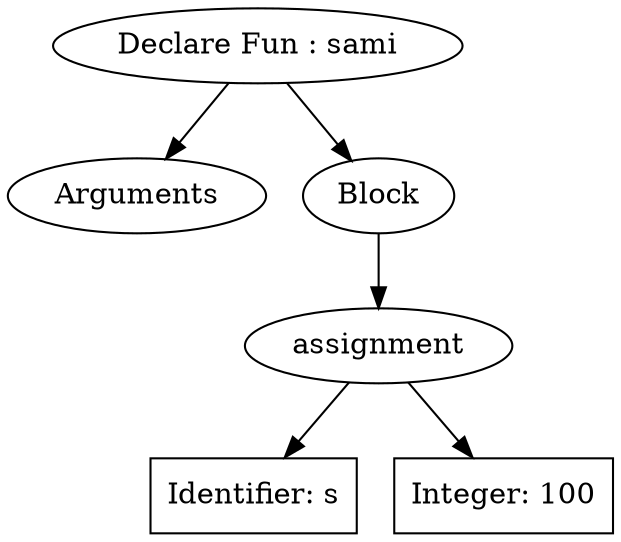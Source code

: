 digraph G {
	sami [label="Declare Fun : sami"]
	sami -> empty;
	empty [label="Arguments"]
	sami -> functionBlock;
	functionBlock [label="Block"]
	functionBlock -> assign1;
	assign1 [label="assignment"]
	assign1 -> iden0;
	iden0 [shape=box,label="Identifier: s"]
	assign1 -> INTEGER;
	INTEGER [shape=box,label="Integer: 100"]
}
